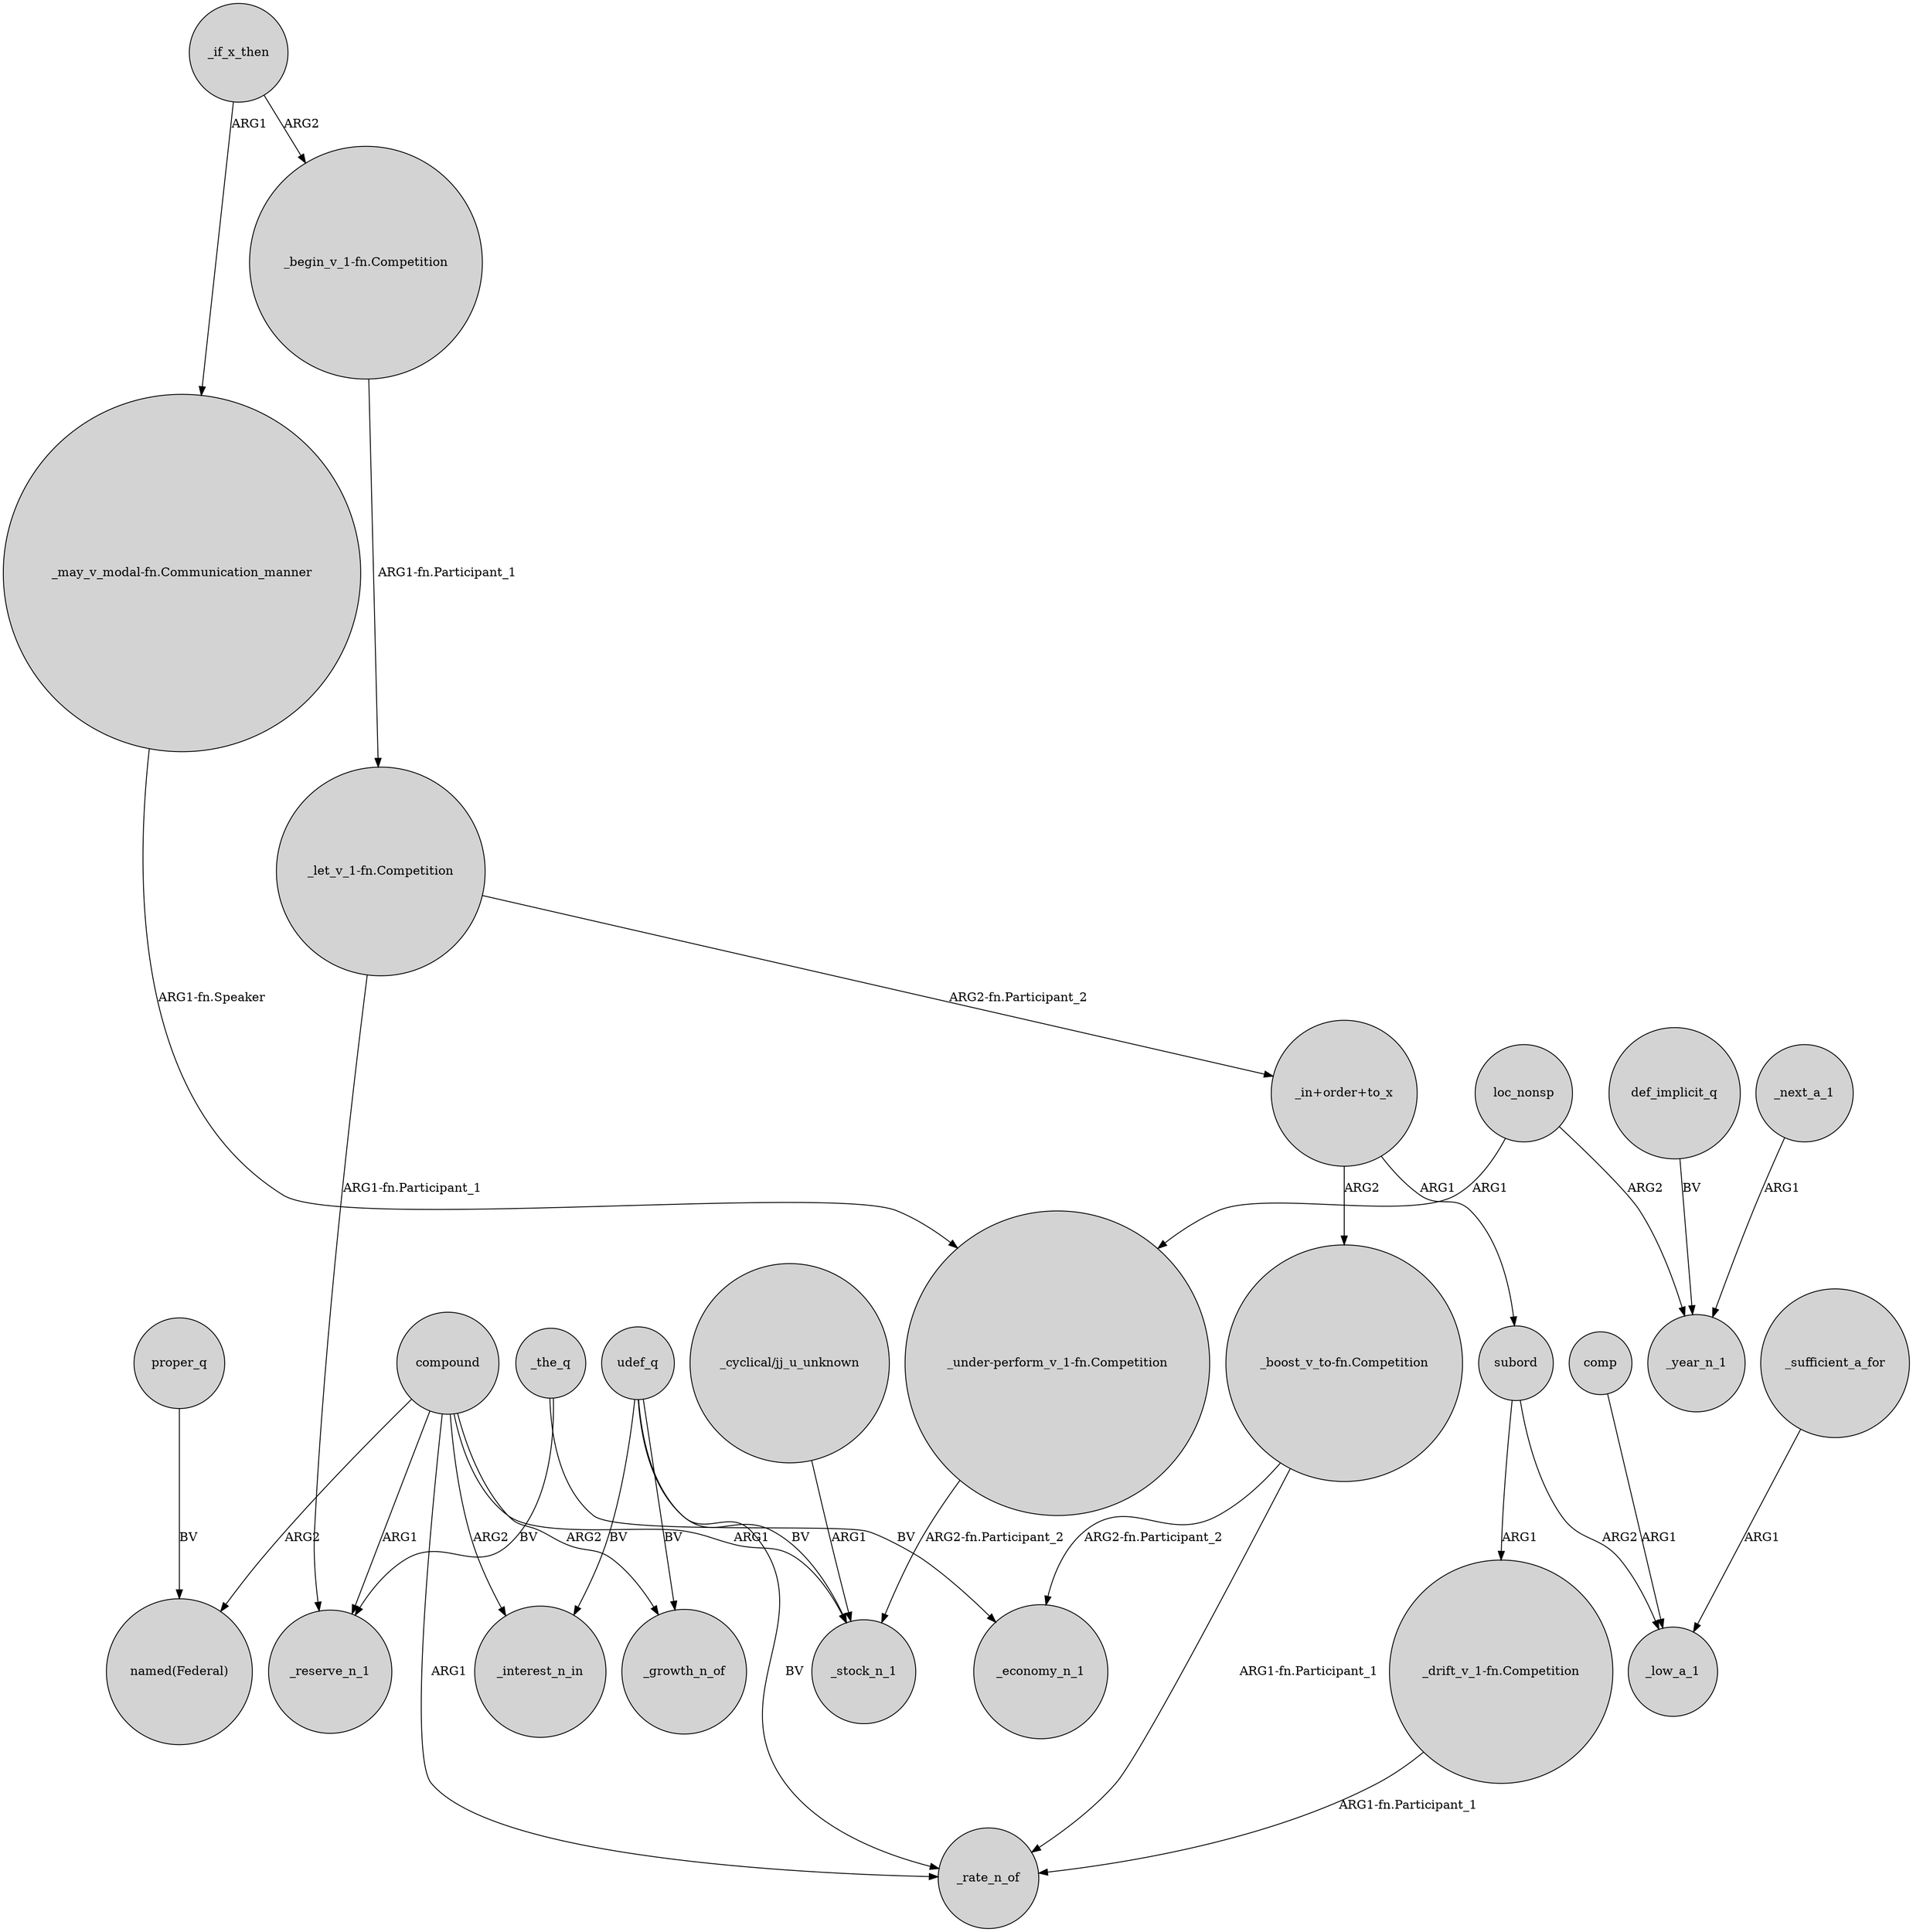 digraph {
	node [shape=circle style=filled]
	"_let_v_1-fn.Competition" -> "_in+order+to_x" [label="ARG2-fn.Participant_2"]
	"_in+order+to_x" -> "_boost_v_to-fn.Competition" [label=ARG2]
	_if_x_then -> "_may_v_modal-fn.Communication_manner" [label=ARG1]
	comp -> _low_a_1 [label=ARG1]
	_the_q -> _reserve_n_1 [label=BV]
	def_implicit_q -> _year_n_1 [label=BV]
	compound -> "named(Federal)" [label=ARG2]
	compound -> _rate_n_of [label=ARG1]
	udef_q -> _rate_n_of [label=BV]
	proper_q -> "named(Federal)" [label=BV]
	loc_nonsp -> _year_n_1 [label=ARG2]
	_if_x_then -> "_begin_v_1-fn.Competition" [label=ARG2]
	compound -> _stock_n_1 [label=ARG1]
	"_begin_v_1-fn.Competition" -> "_let_v_1-fn.Competition" [label="ARG1-fn.Participant_1"]
	"_in+order+to_x" -> subord [label=ARG1]
	udef_q -> _stock_n_1 [label=BV]
	"_let_v_1-fn.Competition" -> _reserve_n_1 [label="ARG1-fn.Participant_1"]
	"_under-perform_v_1-fn.Competition" -> _stock_n_1 [label="ARG2-fn.Participant_2"]
	"_may_v_modal-fn.Communication_manner" -> "_under-perform_v_1-fn.Competition" [label="ARG1-fn.Speaker"]
	compound -> _growth_n_of [label=ARG2]
	compound -> _reserve_n_1 [label=ARG1]
	"_boost_v_to-fn.Competition" -> _economy_n_1 [label="ARG2-fn.Participant_2"]
	subord -> "_drift_v_1-fn.Competition" [label=ARG1]
	udef_q -> _growth_n_of [label=BV]
	"_cyclical/jj_u_unknown" -> _stock_n_1 [label=ARG1]
	_sufficient_a_for -> _low_a_1 [label=ARG1]
	subord -> _low_a_1 [label=ARG2]
	udef_q -> _interest_n_in [label=BV]
	"_drift_v_1-fn.Competition" -> _rate_n_of [label="ARG1-fn.Participant_1"]
	_next_a_1 -> _year_n_1 [label=ARG1]
	loc_nonsp -> "_under-perform_v_1-fn.Competition" [label=ARG1]
	compound -> _interest_n_in [label=ARG2]
	_the_q -> _economy_n_1 [label=BV]
	"_boost_v_to-fn.Competition" -> _rate_n_of [label="ARG1-fn.Participant_1"]
}
